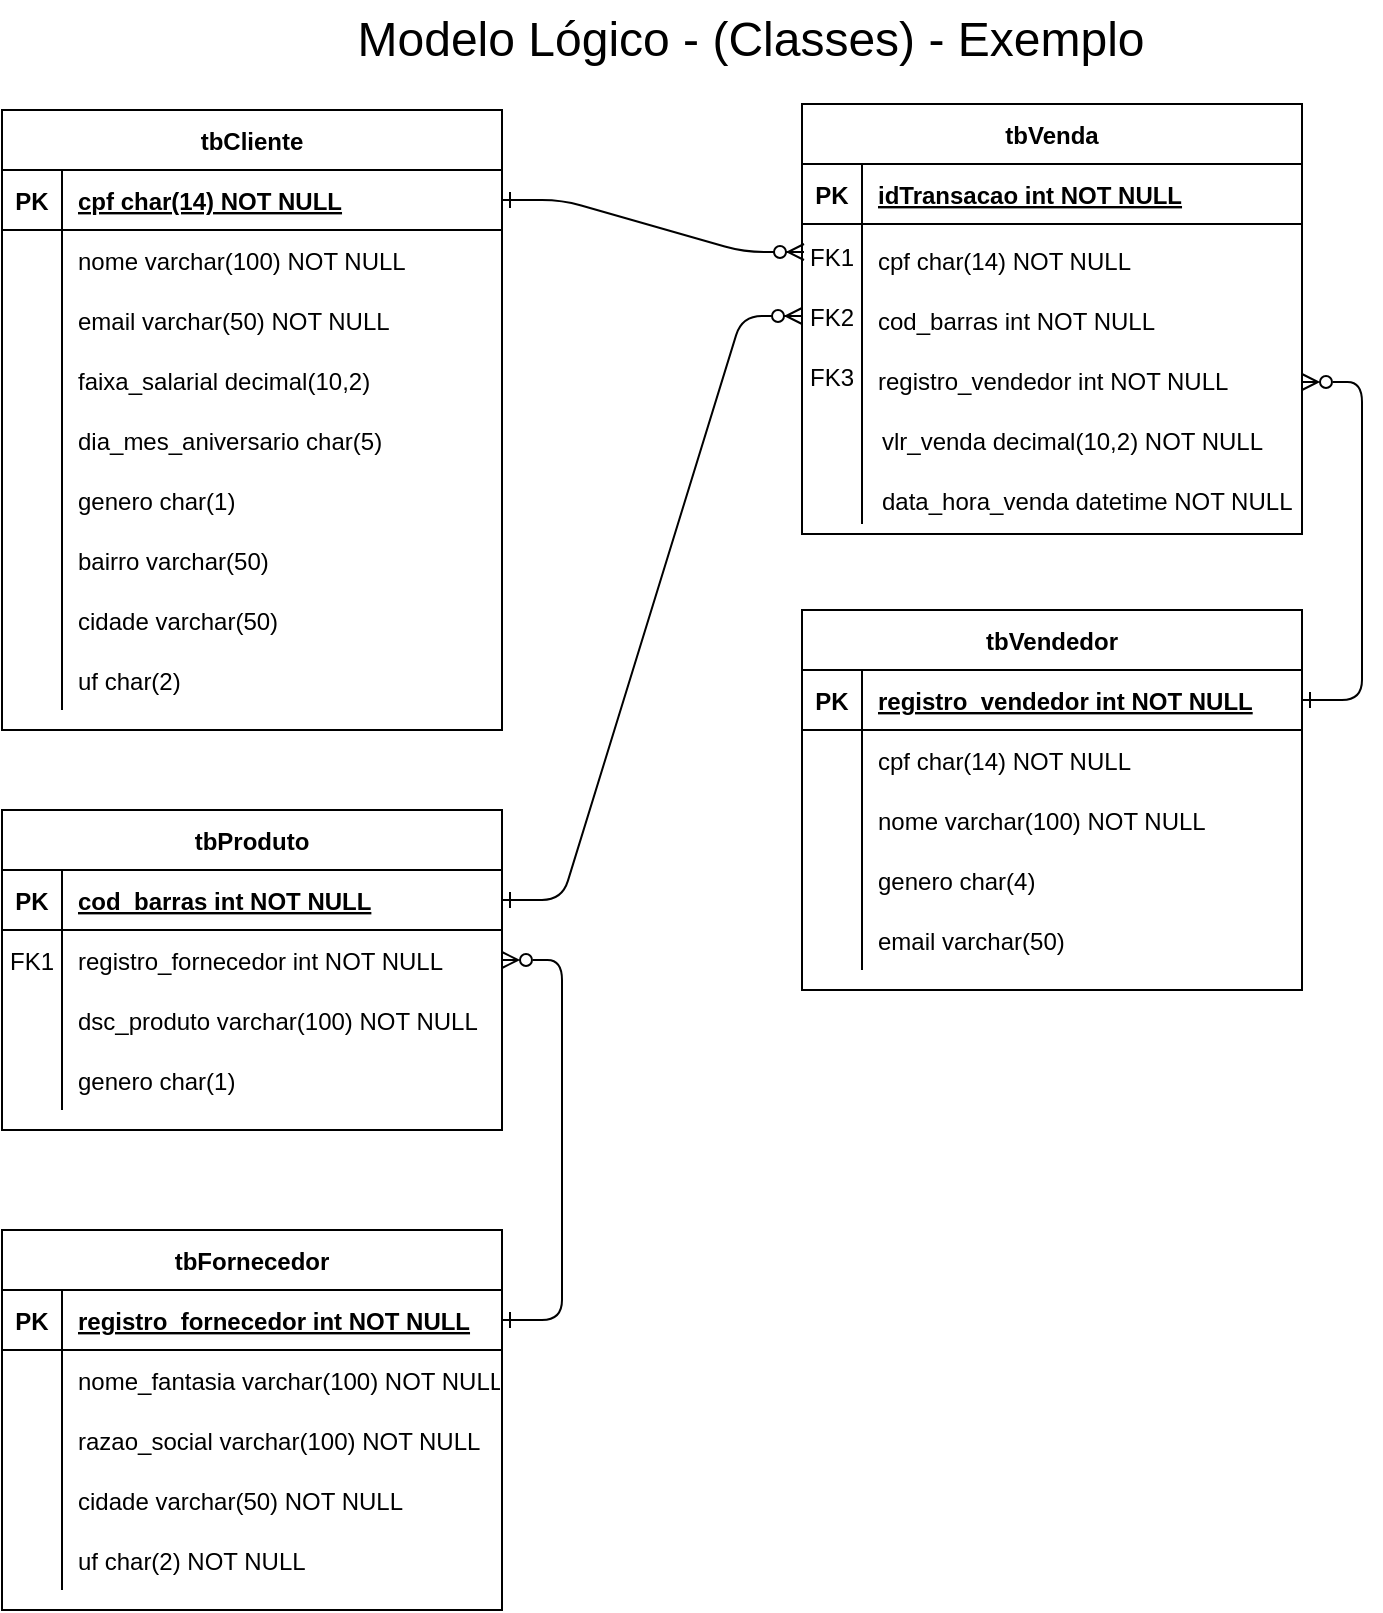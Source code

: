 <mxfile version="20.4.0" type="device"><diagram id="R2lEEEUBdFMjLlhIrx00" name="Page-1"><mxGraphModel dx="1481" dy="864" grid="0" gridSize="10" guides="1" tooltips="1" connect="1" arrows="1" fold="1" page="1" pageScale="1" pageWidth="850" pageHeight="1100" math="0" shadow="0" extFonts="Permanent Marker^https://fonts.googleapis.com/css?family=Permanent+Marker"><root><mxCell id="0"/><mxCell id="1" parent="0"/><mxCell id="C-vyLk0tnHw3VtMMgP7b-1" value="" style="edgeStyle=entityRelationEdgeStyle;endArrow=ERzeroToMany;startArrow=ERone;endFill=1;startFill=0;" parent="1" source="C-vyLk0tnHw3VtMMgP7b-24" edge="1"><mxGeometry width="100" height="100" relative="1" as="geometry"><mxPoint x="340" y="720" as="sourcePoint"/><mxPoint x="441" y="151" as="targetPoint"/></mxGeometry></mxCell><mxCell id="C-vyLk0tnHw3VtMMgP7b-12" value="" style="edgeStyle=entityRelationEdgeStyle;endArrow=ERone;startArrow=ERzeroToMany;endFill=0;startFill=0;entryX=1;entryY=0.5;entryDx=0;entryDy=0;" parent="1" target="C-vyLk0tnHw3VtMMgP7b-14" edge="1"><mxGeometry width="100" height="100" relative="1" as="geometry"><mxPoint x="690" y="216" as="sourcePoint"/><mxPoint x="460" y="205" as="targetPoint"/></mxGeometry></mxCell><mxCell id="C-vyLk0tnHw3VtMMgP7b-13" value="tbVendedor" style="shape=table;startSize=30;container=1;collapsible=1;childLayout=tableLayout;fixedRows=1;rowLines=0;fontStyle=1;align=center;resizeLast=1;" parent="1" vertex="1"><mxGeometry x="440" y="330" width="250" height="190" as="geometry"/></mxCell><mxCell id="C-vyLk0tnHw3VtMMgP7b-14" value="" style="shape=partialRectangle;collapsible=0;dropTarget=0;pointerEvents=0;fillColor=none;points=[[0,0.5],[1,0.5]];portConstraint=eastwest;top=0;left=0;right=0;bottom=1;" parent="C-vyLk0tnHw3VtMMgP7b-13" vertex="1"><mxGeometry y="30" width="250" height="30" as="geometry"/></mxCell><mxCell id="C-vyLk0tnHw3VtMMgP7b-15" value="PK" style="shape=partialRectangle;overflow=hidden;connectable=0;fillColor=none;top=0;left=0;bottom=0;right=0;fontStyle=1;" parent="C-vyLk0tnHw3VtMMgP7b-14" vertex="1"><mxGeometry width="30" height="30" as="geometry"><mxRectangle width="30" height="30" as="alternateBounds"/></mxGeometry></mxCell><mxCell id="C-vyLk0tnHw3VtMMgP7b-16" value="registro_vendedor int NOT NULL " style="shape=partialRectangle;overflow=hidden;connectable=0;fillColor=none;top=0;left=0;bottom=0;right=0;align=left;spacingLeft=6;fontStyle=5;" parent="C-vyLk0tnHw3VtMMgP7b-14" vertex="1"><mxGeometry x="30" width="220" height="30" as="geometry"><mxRectangle width="220" height="30" as="alternateBounds"/></mxGeometry></mxCell><mxCell id="C-vyLk0tnHw3VtMMgP7b-17" value="" style="shape=partialRectangle;collapsible=0;dropTarget=0;pointerEvents=0;fillColor=none;points=[[0,0.5],[1,0.5]];portConstraint=eastwest;top=0;left=0;right=0;bottom=0;" parent="C-vyLk0tnHw3VtMMgP7b-13" vertex="1"><mxGeometry y="60" width="250" height="30" as="geometry"/></mxCell><mxCell id="C-vyLk0tnHw3VtMMgP7b-18" value="" style="shape=partialRectangle;overflow=hidden;connectable=0;fillColor=none;top=0;left=0;bottom=0;right=0;" parent="C-vyLk0tnHw3VtMMgP7b-17" vertex="1"><mxGeometry width="30" height="30" as="geometry"><mxRectangle width="30" height="30" as="alternateBounds"/></mxGeometry></mxCell><mxCell id="C-vyLk0tnHw3VtMMgP7b-19" value="cpf char(14) NOT NULL" style="shape=partialRectangle;overflow=hidden;connectable=0;fillColor=none;top=0;left=0;bottom=0;right=0;align=left;spacingLeft=6;" parent="C-vyLk0tnHw3VtMMgP7b-17" vertex="1"><mxGeometry x="30" width="220" height="30" as="geometry"><mxRectangle width="220" height="30" as="alternateBounds"/></mxGeometry></mxCell><mxCell id="C-vyLk0tnHw3VtMMgP7b-20" value="" style="shape=partialRectangle;collapsible=0;dropTarget=0;pointerEvents=0;fillColor=none;points=[[0,0.5],[1,0.5]];portConstraint=eastwest;top=0;left=0;right=0;bottom=0;" parent="C-vyLk0tnHw3VtMMgP7b-13" vertex="1"><mxGeometry y="90" width="250" height="30" as="geometry"/></mxCell><mxCell id="C-vyLk0tnHw3VtMMgP7b-21" value="" style="shape=partialRectangle;overflow=hidden;connectable=0;fillColor=none;top=0;left=0;bottom=0;right=0;" parent="C-vyLk0tnHw3VtMMgP7b-20" vertex="1"><mxGeometry width="30" height="30" as="geometry"><mxRectangle width="30" height="30" as="alternateBounds"/></mxGeometry></mxCell><mxCell id="C-vyLk0tnHw3VtMMgP7b-22" value="nome varchar(100) NOT NULL" style="shape=partialRectangle;overflow=hidden;connectable=0;fillColor=none;top=0;left=0;bottom=0;right=0;align=left;spacingLeft=6;" parent="C-vyLk0tnHw3VtMMgP7b-20" vertex="1"><mxGeometry x="30" width="220" height="30" as="geometry"><mxRectangle width="220" height="30" as="alternateBounds"/></mxGeometry></mxCell><mxCell id="yFtT9r6YuadzqLLczPgv-35" value="" style="shape=partialRectangle;collapsible=0;dropTarget=0;pointerEvents=0;fillColor=none;points=[[0,0.5],[1,0.5]];portConstraint=eastwest;top=0;left=0;right=0;bottom=0;" parent="C-vyLk0tnHw3VtMMgP7b-13" vertex="1"><mxGeometry y="120" width="250" height="30" as="geometry"/></mxCell><mxCell id="yFtT9r6YuadzqLLczPgv-36" value="" style="shape=partialRectangle;overflow=hidden;connectable=0;fillColor=none;top=0;left=0;bottom=0;right=0;" parent="yFtT9r6YuadzqLLczPgv-35" vertex="1"><mxGeometry width="30" height="30" as="geometry"><mxRectangle width="30" height="30" as="alternateBounds"/></mxGeometry></mxCell><mxCell id="yFtT9r6YuadzqLLczPgv-37" value="genero char(4)" style="shape=partialRectangle;overflow=hidden;connectable=0;fillColor=none;top=0;left=0;bottom=0;right=0;align=left;spacingLeft=6;" parent="yFtT9r6YuadzqLLczPgv-35" vertex="1"><mxGeometry x="30" width="220" height="30" as="geometry"><mxRectangle width="220" height="30" as="alternateBounds"/></mxGeometry></mxCell><mxCell id="yFtT9r6YuadzqLLczPgv-38" value="" style="shape=partialRectangle;collapsible=0;dropTarget=0;pointerEvents=0;fillColor=none;points=[[0,0.5],[1,0.5]];portConstraint=eastwest;top=0;left=0;right=0;bottom=0;" parent="C-vyLk0tnHw3VtMMgP7b-13" vertex="1"><mxGeometry y="150" width="250" height="30" as="geometry"/></mxCell><mxCell id="yFtT9r6YuadzqLLczPgv-39" value="" style="shape=partialRectangle;overflow=hidden;connectable=0;fillColor=none;top=0;left=0;bottom=0;right=0;" parent="yFtT9r6YuadzqLLczPgv-38" vertex="1"><mxGeometry width="30" height="30" as="geometry"><mxRectangle width="30" height="30" as="alternateBounds"/></mxGeometry></mxCell><mxCell id="yFtT9r6YuadzqLLczPgv-40" value="email varchar(50)" style="shape=partialRectangle;overflow=hidden;connectable=0;fillColor=none;top=0;left=0;bottom=0;right=0;align=left;spacingLeft=6;" parent="yFtT9r6YuadzqLLczPgv-38" vertex="1"><mxGeometry x="30" width="220" height="30" as="geometry"><mxRectangle width="220" height="30" as="alternateBounds"/></mxGeometry></mxCell><mxCell id="C-vyLk0tnHw3VtMMgP7b-23" value="tbCliente" style="shape=table;startSize=30;container=1;collapsible=1;childLayout=tableLayout;fixedRows=1;rowLines=0;fontStyle=1;align=center;resizeLast=1;" parent="1" vertex="1"><mxGeometry x="40" y="80" width="250" height="310" as="geometry"/></mxCell><mxCell id="C-vyLk0tnHw3VtMMgP7b-24" value="" style="shape=partialRectangle;collapsible=0;dropTarget=0;pointerEvents=0;fillColor=none;points=[[0,0.5],[1,0.5]];portConstraint=eastwest;top=0;left=0;right=0;bottom=1;" parent="C-vyLk0tnHw3VtMMgP7b-23" vertex="1"><mxGeometry y="30" width="250" height="30" as="geometry"/></mxCell><mxCell id="C-vyLk0tnHw3VtMMgP7b-25" value="PK" style="shape=partialRectangle;overflow=hidden;connectable=0;fillColor=none;top=0;left=0;bottom=0;right=0;fontStyle=1;" parent="C-vyLk0tnHw3VtMMgP7b-24" vertex="1"><mxGeometry width="30" height="30" as="geometry"><mxRectangle width="30" height="30" as="alternateBounds"/></mxGeometry></mxCell><mxCell id="C-vyLk0tnHw3VtMMgP7b-26" value="cpf char(14) NOT NULL " style="shape=partialRectangle;overflow=hidden;connectable=0;fillColor=none;top=0;left=0;bottom=0;right=0;align=left;spacingLeft=6;fontStyle=5;" parent="C-vyLk0tnHw3VtMMgP7b-24" vertex="1"><mxGeometry x="30" width="220" height="30" as="geometry"><mxRectangle width="220" height="30" as="alternateBounds"/></mxGeometry></mxCell><mxCell id="C-vyLk0tnHw3VtMMgP7b-27" value="" style="shape=partialRectangle;collapsible=0;dropTarget=0;pointerEvents=0;fillColor=none;points=[[0,0.5],[1,0.5]];portConstraint=eastwest;top=0;left=0;right=0;bottom=0;" parent="C-vyLk0tnHw3VtMMgP7b-23" vertex="1"><mxGeometry y="60" width="250" height="30" as="geometry"/></mxCell><mxCell id="C-vyLk0tnHw3VtMMgP7b-28" value="" style="shape=partialRectangle;overflow=hidden;connectable=0;fillColor=none;top=0;left=0;bottom=0;right=0;" parent="C-vyLk0tnHw3VtMMgP7b-27" vertex="1"><mxGeometry width="30" height="30" as="geometry"><mxRectangle width="30" height="30" as="alternateBounds"/></mxGeometry></mxCell><mxCell id="C-vyLk0tnHw3VtMMgP7b-29" value="nome varchar(100) NOT NULL" style="shape=partialRectangle;overflow=hidden;connectable=0;fillColor=none;top=0;left=0;bottom=0;right=0;align=left;spacingLeft=6;" parent="C-vyLk0tnHw3VtMMgP7b-27" vertex="1"><mxGeometry x="30" width="220" height="30" as="geometry"><mxRectangle width="220" height="30" as="alternateBounds"/></mxGeometry></mxCell><mxCell id="yFtT9r6YuadzqLLczPgv-1" value="" style="shape=partialRectangle;collapsible=0;dropTarget=0;pointerEvents=0;fillColor=none;points=[[0,0.5],[1,0.5]];portConstraint=eastwest;top=0;left=0;right=0;bottom=0;" parent="C-vyLk0tnHw3VtMMgP7b-23" vertex="1"><mxGeometry y="90" width="250" height="30" as="geometry"/></mxCell><mxCell id="yFtT9r6YuadzqLLczPgv-2" value="" style="shape=partialRectangle;overflow=hidden;connectable=0;fillColor=none;top=0;left=0;bottom=0;right=0;" parent="yFtT9r6YuadzqLLczPgv-1" vertex="1"><mxGeometry width="30" height="30" as="geometry"><mxRectangle width="30" height="30" as="alternateBounds"/></mxGeometry></mxCell><mxCell id="yFtT9r6YuadzqLLczPgv-3" value="email varchar(50) NOT NULL" style="shape=partialRectangle;overflow=hidden;connectable=0;fillColor=none;top=0;left=0;bottom=0;right=0;align=left;spacingLeft=6;" parent="yFtT9r6YuadzqLLczPgv-1" vertex="1"><mxGeometry x="30" width="220" height="30" as="geometry"><mxRectangle width="220" height="30" as="alternateBounds"/></mxGeometry></mxCell><mxCell id="yFtT9r6YuadzqLLczPgv-4" value="" style="shape=partialRectangle;collapsible=0;dropTarget=0;pointerEvents=0;fillColor=none;points=[[0,0.5],[1,0.5]];portConstraint=eastwest;top=0;left=0;right=0;bottom=0;" parent="C-vyLk0tnHw3VtMMgP7b-23" vertex="1"><mxGeometry y="120" width="250" height="30" as="geometry"/></mxCell><mxCell id="yFtT9r6YuadzqLLczPgv-5" value="" style="shape=partialRectangle;overflow=hidden;connectable=0;fillColor=none;top=0;left=0;bottom=0;right=0;" parent="yFtT9r6YuadzqLLczPgv-4" vertex="1"><mxGeometry width="30" height="30" as="geometry"><mxRectangle width="30" height="30" as="alternateBounds"/></mxGeometry></mxCell><mxCell id="yFtT9r6YuadzqLLczPgv-6" value="faixa_salarial decimal(10,2) " style="shape=partialRectangle;overflow=hidden;connectable=0;fillColor=none;top=0;left=0;bottom=0;right=0;align=left;spacingLeft=6;" parent="yFtT9r6YuadzqLLczPgv-4" vertex="1"><mxGeometry x="30" width="220" height="30" as="geometry"><mxRectangle width="220" height="30" as="alternateBounds"/></mxGeometry></mxCell><mxCell id="yFtT9r6YuadzqLLczPgv-7" value="" style="shape=partialRectangle;collapsible=0;dropTarget=0;pointerEvents=0;fillColor=none;points=[[0,0.5],[1,0.5]];portConstraint=eastwest;top=0;left=0;right=0;bottom=0;" parent="C-vyLk0tnHw3VtMMgP7b-23" vertex="1"><mxGeometry y="150" width="250" height="30" as="geometry"/></mxCell><mxCell id="yFtT9r6YuadzqLLczPgv-8" value="" style="shape=partialRectangle;overflow=hidden;connectable=0;fillColor=none;top=0;left=0;bottom=0;right=0;" parent="yFtT9r6YuadzqLLczPgv-7" vertex="1"><mxGeometry width="30" height="30" as="geometry"><mxRectangle width="30" height="30" as="alternateBounds"/></mxGeometry></mxCell><mxCell id="yFtT9r6YuadzqLLczPgv-9" value="dia_mes_aniversario char(5) " style="shape=partialRectangle;overflow=hidden;connectable=0;fillColor=none;top=0;left=0;bottom=0;right=0;align=left;spacingLeft=6;" parent="yFtT9r6YuadzqLLczPgv-7" vertex="1"><mxGeometry x="30" width="220" height="30" as="geometry"><mxRectangle width="220" height="30" as="alternateBounds"/></mxGeometry></mxCell><mxCell id="yFtT9r6YuadzqLLczPgv-10" value="" style="shape=partialRectangle;collapsible=0;dropTarget=0;pointerEvents=0;fillColor=none;points=[[0,0.5],[1,0.5]];portConstraint=eastwest;top=0;left=0;right=0;bottom=0;" parent="C-vyLk0tnHw3VtMMgP7b-23" vertex="1"><mxGeometry y="180" width="250" height="30" as="geometry"/></mxCell><mxCell id="yFtT9r6YuadzqLLczPgv-11" value="" style="shape=partialRectangle;overflow=hidden;connectable=0;fillColor=none;top=0;left=0;bottom=0;right=0;" parent="yFtT9r6YuadzqLLczPgv-10" vertex="1"><mxGeometry width="30" height="30" as="geometry"><mxRectangle width="30" height="30" as="alternateBounds"/></mxGeometry></mxCell><mxCell id="yFtT9r6YuadzqLLczPgv-12" value="genero char(1) " style="shape=partialRectangle;overflow=hidden;connectable=0;fillColor=none;top=0;left=0;bottom=0;right=0;align=left;spacingLeft=6;" parent="yFtT9r6YuadzqLLczPgv-10" vertex="1"><mxGeometry x="30" width="220" height="30" as="geometry"><mxRectangle width="220" height="30" as="alternateBounds"/></mxGeometry></mxCell><mxCell id="yFtT9r6YuadzqLLczPgv-13" value="" style="shape=partialRectangle;collapsible=0;dropTarget=0;pointerEvents=0;fillColor=none;points=[[0,0.5],[1,0.5]];portConstraint=eastwest;top=0;left=0;right=0;bottom=0;" parent="C-vyLk0tnHw3VtMMgP7b-23" vertex="1"><mxGeometry y="210" width="250" height="30" as="geometry"/></mxCell><mxCell id="yFtT9r6YuadzqLLczPgv-14" value="" style="shape=partialRectangle;overflow=hidden;connectable=0;fillColor=none;top=0;left=0;bottom=0;right=0;" parent="yFtT9r6YuadzqLLczPgv-13" vertex="1"><mxGeometry width="30" height="30" as="geometry"><mxRectangle width="30" height="30" as="alternateBounds"/></mxGeometry></mxCell><mxCell id="yFtT9r6YuadzqLLczPgv-15" value="bairro varchar(50) " style="shape=partialRectangle;overflow=hidden;connectable=0;fillColor=none;top=0;left=0;bottom=0;right=0;align=left;spacingLeft=6;" parent="yFtT9r6YuadzqLLczPgv-13" vertex="1"><mxGeometry x="30" width="220" height="30" as="geometry"><mxRectangle width="220" height="30" as="alternateBounds"/></mxGeometry></mxCell><mxCell id="yFtT9r6YuadzqLLczPgv-16" value="" style="shape=partialRectangle;collapsible=0;dropTarget=0;pointerEvents=0;fillColor=none;points=[[0,0.5],[1,0.5]];portConstraint=eastwest;top=0;left=0;right=0;bottom=0;" parent="C-vyLk0tnHw3VtMMgP7b-23" vertex="1"><mxGeometry y="240" width="250" height="30" as="geometry"/></mxCell><mxCell id="yFtT9r6YuadzqLLczPgv-17" value="" style="shape=partialRectangle;overflow=hidden;connectable=0;fillColor=none;top=0;left=0;bottom=0;right=0;" parent="yFtT9r6YuadzqLLczPgv-16" vertex="1"><mxGeometry width="30" height="30" as="geometry"><mxRectangle width="30" height="30" as="alternateBounds"/></mxGeometry></mxCell><mxCell id="yFtT9r6YuadzqLLczPgv-18" value="cidade varchar(50) " style="shape=partialRectangle;overflow=hidden;connectable=0;fillColor=none;top=0;left=0;bottom=0;right=0;align=left;spacingLeft=6;" parent="yFtT9r6YuadzqLLczPgv-16" vertex="1"><mxGeometry x="30" width="220" height="30" as="geometry"><mxRectangle width="220" height="30" as="alternateBounds"/></mxGeometry></mxCell><mxCell id="yFtT9r6YuadzqLLczPgv-19" value="" style="shape=partialRectangle;collapsible=0;dropTarget=0;pointerEvents=0;fillColor=none;points=[[0,0.5],[1,0.5]];portConstraint=eastwest;top=0;left=0;right=0;bottom=0;" parent="C-vyLk0tnHw3VtMMgP7b-23" vertex="1"><mxGeometry y="270" width="250" height="30" as="geometry"/></mxCell><mxCell id="yFtT9r6YuadzqLLczPgv-20" value="" style="shape=partialRectangle;overflow=hidden;connectable=0;fillColor=none;top=0;left=0;bottom=0;right=0;" parent="yFtT9r6YuadzqLLczPgv-19" vertex="1"><mxGeometry width="30" height="30" as="geometry"><mxRectangle width="30" height="30" as="alternateBounds"/></mxGeometry></mxCell><mxCell id="yFtT9r6YuadzqLLczPgv-21" value="uf char(2) " style="shape=partialRectangle;overflow=hidden;connectable=0;fillColor=none;top=0;left=0;bottom=0;right=0;align=left;spacingLeft=6;" parent="yFtT9r6YuadzqLLczPgv-19" vertex="1"><mxGeometry x="30" width="220" height="30" as="geometry"><mxRectangle width="220" height="30" as="alternateBounds"/></mxGeometry></mxCell><mxCell id="yFtT9r6YuadzqLLczPgv-41" value="tbProduto" style="shape=table;startSize=30;container=1;collapsible=1;childLayout=tableLayout;fixedRows=1;rowLines=0;fontStyle=1;align=center;resizeLast=1;" parent="1" vertex="1"><mxGeometry x="40" y="430" width="250" height="160" as="geometry"/></mxCell><mxCell id="yFtT9r6YuadzqLLczPgv-42" value="" style="shape=partialRectangle;collapsible=0;dropTarget=0;pointerEvents=0;fillColor=none;points=[[0,0.5],[1,0.5]];portConstraint=eastwest;top=0;left=0;right=0;bottom=1;" parent="yFtT9r6YuadzqLLczPgv-41" vertex="1"><mxGeometry y="30" width="250" height="30" as="geometry"/></mxCell><mxCell id="yFtT9r6YuadzqLLczPgv-43" value="PK" style="shape=partialRectangle;overflow=hidden;connectable=0;fillColor=none;top=0;left=0;bottom=0;right=0;fontStyle=1;" parent="yFtT9r6YuadzqLLczPgv-42" vertex="1"><mxGeometry width="30" height="30" as="geometry"><mxRectangle width="30" height="30" as="alternateBounds"/></mxGeometry></mxCell><mxCell id="yFtT9r6YuadzqLLczPgv-44" value="cod_barras int NOT NULL " style="shape=partialRectangle;overflow=hidden;connectable=0;fillColor=none;top=0;left=0;bottom=0;right=0;align=left;spacingLeft=6;fontStyle=5;" parent="yFtT9r6YuadzqLLczPgv-42" vertex="1"><mxGeometry x="30" width="220" height="30" as="geometry"><mxRectangle width="220" height="30" as="alternateBounds"/></mxGeometry></mxCell><mxCell id="yFtT9r6YuadzqLLczPgv-45" value="" style="shape=partialRectangle;collapsible=0;dropTarget=0;pointerEvents=0;fillColor=none;points=[[0,0.5],[1,0.5]];portConstraint=eastwest;top=0;left=0;right=0;bottom=0;" parent="yFtT9r6YuadzqLLczPgv-41" vertex="1"><mxGeometry y="60" width="250" height="30" as="geometry"/></mxCell><mxCell id="yFtT9r6YuadzqLLczPgv-46" value="FK1" style="shape=partialRectangle;overflow=hidden;connectable=0;fillColor=none;top=0;left=0;bottom=0;right=0;" parent="yFtT9r6YuadzqLLczPgv-45" vertex="1"><mxGeometry width="30" height="30" as="geometry"><mxRectangle width="30" height="30" as="alternateBounds"/></mxGeometry></mxCell><mxCell id="yFtT9r6YuadzqLLczPgv-47" value="registro_fornecedor int NOT NULL" style="shape=partialRectangle;overflow=hidden;connectable=0;fillColor=none;top=0;left=0;bottom=0;right=0;align=left;spacingLeft=6;" parent="yFtT9r6YuadzqLLczPgv-45" vertex="1"><mxGeometry x="30" width="220" height="30" as="geometry"><mxRectangle width="220" height="30" as="alternateBounds"/></mxGeometry></mxCell><mxCell id="yFtT9r6YuadzqLLczPgv-48" value="" style="shape=partialRectangle;collapsible=0;dropTarget=0;pointerEvents=0;fillColor=none;points=[[0,0.5],[1,0.5]];portConstraint=eastwest;top=0;left=0;right=0;bottom=0;" parent="yFtT9r6YuadzqLLczPgv-41" vertex="1"><mxGeometry y="90" width="250" height="30" as="geometry"/></mxCell><mxCell id="yFtT9r6YuadzqLLczPgv-49" value="" style="shape=partialRectangle;overflow=hidden;connectable=0;fillColor=none;top=0;left=0;bottom=0;right=0;" parent="yFtT9r6YuadzqLLczPgv-48" vertex="1"><mxGeometry width="30" height="30" as="geometry"><mxRectangle width="30" height="30" as="alternateBounds"/></mxGeometry></mxCell><mxCell id="yFtT9r6YuadzqLLczPgv-50" value="dsc_produto varchar(100) NOT NULL" style="shape=partialRectangle;overflow=hidden;connectable=0;fillColor=none;top=0;left=0;bottom=0;right=0;align=left;spacingLeft=6;" parent="yFtT9r6YuadzqLLczPgv-48" vertex="1"><mxGeometry x="30" width="220" height="30" as="geometry"><mxRectangle width="220" height="30" as="alternateBounds"/></mxGeometry></mxCell><mxCell id="yFtT9r6YuadzqLLczPgv-51" value="" style="shape=partialRectangle;collapsible=0;dropTarget=0;pointerEvents=0;fillColor=none;points=[[0,0.5],[1,0.5]];portConstraint=eastwest;top=0;left=0;right=0;bottom=0;" parent="yFtT9r6YuadzqLLczPgv-41" vertex="1"><mxGeometry y="120" width="250" height="30" as="geometry"/></mxCell><mxCell id="yFtT9r6YuadzqLLczPgv-52" value="" style="shape=partialRectangle;overflow=hidden;connectable=0;fillColor=none;top=0;left=0;bottom=0;right=0;" parent="yFtT9r6YuadzqLLczPgv-51" vertex="1"><mxGeometry width="30" height="30" as="geometry"><mxRectangle width="30" height="30" as="alternateBounds"/></mxGeometry></mxCell><mxCell id="yFtT9r6YuadzqLLczPgv-53" value="genero char(1)" style="shape=partialRectangle;overflow=hidden;connectable=0;fillColor=none;top=0;left=0;bottom=0;right=0;align=left;spacingLeft=6;" parent="yFtT9r6YuadzqLLczPgv-51" vertex="1"><mxGeometry x="30" width="220" height="30" as="geometry"><mxRectangle width="220" height="30" as="alternateBounds"/></mxGeometry></mxCell><mxCell id="yFtT9r6YuadzqLLczPgv-57" value="" style="edgeStyle=entityRelationEdgeStyle;endArrow=ERzeroToMany;startArrow=ERone;endFill=1;startFill=0;exitX=1;exitY=0.5;exitDx=0;exitDy=0;" parent="1" source="yFtT9r6YuadzqLLczPgv-42" edge="1"><mxGeometry width="100" height="100" relative="1" as="geometry"><mxPoint x="300" y="135" as="sourcePoint"/><mxPoint x="440" y="183" as="targetPoint"/></mxGeometry></mxCell><mxCell id="yFtT9r6YuadzqLLczPgv-58" value="tbFornecedor" style="shape=table;startSize=30;container=1;collapsible=1;childLayout=tableLayout;fixedRows=1;rowLines=0;fontStyle=1;align=center;resizeLast=1;" parent="1" vertex="1"><mxGeometry x="40" y="640" width="250" height="190" as="geometry"/></mxCell><mxCell id="yFtT9r6YuadzqLLczPgv-59" value="" style="shape=partialRectangle;collapsible=0;dropTarget=0;pointerEvents=0;fillColor=none;points=[[0,0.5],[1,0.5]];portConstraint=eastwest;top=0;left=0;right=0;bottom=1;" parent="yFtT9r6YuadzqLLczPgv-58" vertex="1"><mxGeometry y="30" width="250" height="30" as="geometry"/></mxCell><mxCell id="yFtT9r6YuadzqLLczPgv-60" value="PK" style="shape=partialRectangle;overflow=hidden;connectable=0;fillColor=none;top=0;left=0;bottom=0;right=0;fontStyle=1;" parent="yFtT9r6YuadzqLLczPgv-59" vertex="1"><mxGeometry width="30" height="30" as="geometry"><mxRectangle width="30" height="30" as="alternateBounds"/></mxGeometry></mxCell><mxCell id="yFtT9r6YuadzqLLczPgv-61" value="registro_fornecedor int NOT NULL " style="shape=partialRectangle;overflow=hidden;connectable=0;fillColor=none;top=0;left=0;bottom=0;right=0;align=left;spacingLeft=6;fontStyle=5;" parent="yFtT9r6YuadzqLLczPgv-59" vertex="1"><mxGeometry x="30" width="220" height="30" as="geometry"><mxRectangle width="220" height="30" as="alternateBounds"/></mxGeometry></mxCell><mxCell id="yFtT9r6YuadzqLLczPgv-62" value="" style="shape=partialRectangle;collapsible=0;dropTarget=0;pointerEvents=0;fillColor=none;points=[[0,0.5],[1,0.5]];portConstraint=eastwest;top=0;left=0;right=0;bottom=0;" parent="yFtT9r6YuadzqLLczPgv-58" vertex="1"><mxGeometry y="60" width="250" height="30" as="geometry"/></mxCell><mxCell id="yFtT9r6YuadzqLLczPgv-63" value="" style="shape=partialRectangle;overflow=hidden;connectable=0;fillColor=none;top=0;left=0;bottom=0;right=0;" parent="yFtT9r6YuadzqLLczPgv-62" vertex="1"><mxGeometry width="30" height="30" as="geometry"><mxRectangle width="30" height="30" as="alternateBounds"/></mxGeometry></mxCell><mxCell id="yFtT9r6YuadzqLLczPgv-64" value="nome_fantasia varchar(100) NOT NULL" style="shape=partialRectangle;overflow=hidden;connectable=0;fillColor=none;top=0;left=0;bottom=0;right=0;align=left;spacingLeft=6;" parent="yFtT9r6YuadzqLLczPgv-62" vertex="1"><mxGeometry x="30" width="220" height="30" as="geometry"><mxRectangle width="220" height="30" as="alternateBounds"/></mxGeometry></mxCell><mxCell id="yFtT9r6YuadzqLLczPgv-65" value="" style="shape=partialRectangle;collapsible=0;dropTarget=0;pointerEvents=0;fillColor=none;points=[[0,0.5],[1,0.5]];portConstraint=eastwest;top=0;left=0;right=0;bottom=0;" parent="yFtT9r6YuadzqLLczPgv-58" vertex="1"><mxGeometry y="90" width="250" height="30" as="geometry"/></mxCell><mxCell id="yFtT9r6YuadzqLLczPgv-66" value="" style="shape=partialRectangle;overflow=hidden;connectable=0;fillColor=none;top=0;left=0;bottom=0;right=0;" parent="yFtT9r6YuadzqLLczPgv-65" vertex="1"><mxGeometry width="30" height="30" as="geometry"><mxRectangle width="30" height="30" as="alternateBounds"/></mxGeometry></mxCell><mxCell id="yFtT9r6YuadzqLLczPgv-67" value="razao_social varchar(100) NOT NULL" style="shape=partialRectangle;overflow=hidden;connectable=0;fillColor=none;top=0;left=0;bottom=0;right=0;align=left;spacingLeft=6;" parent="yFtT9r6YuadzqLLczPgv-65" vertex="1"><mxGeometry x="30" width="220" height="30" as="geometry"><mxRectangle width="220" height="30" as="alternateBounds"/></mxGeometry></mxCell><mxCell id="yFtT9r6YuadzqLLczPgv-68" value="" style="shape=partialRectangle;collapsible=0;dropTarget=0;pointerEvents=0;fillColor=none;points=[[0,0.5],[1,0.5]];portConstraint=eastwest;top=0;left=0;right=0;bottom=0;" parent="yFtT9r6YuadzqLLczPgv-58" vertex="1"><mxGeometry y="120" width="250" height="30" as="geometry"/></mxCell><mxCell id="yFtT9r6YuadzqLLczPgv-69" value="" style="shape=partialRectangle;overflow=hidden;connectable=0;fillColor=none;top=0;left=0;bottom=0;right=0;" parent="yFtT9r6YuadzqLLczPgv-68" vertex="1"><mxGeometry width="30" height="30" as="geometry"><mxRectangle width="30" height="30" as="alternateBounds"/></mxGeometry></mxCell><mxCell id="yFtT9r6YuadzqLLczPgv-70" value="cidade varchar(50) NOT NULL" style="shape=partialRectangle;overflow=hidden;connectable=0;fillColor=none;top=0;left=0;bottom=0;right=0;align=left;spacingLeft=6;" parent="yFtT9r6YuadzqLLczPgv-68" vertex="1"><mxGeometry x="30" width="220" height="30" as="geometry"><mxRectangle width="220" height="30" as="alternateBounds"/></mxGeometry></mxCell><mxCell id="yFtT9r6YuadzqLLczPgv-72" value="" style="shape=partialRectangle;collapsible=0;dropTarget=0;pointerEvents=0;fillColor=none;points=[[0,0.5],[1,0.5]];portConstraint=eastwest;top=0;left=0;right=0;bottom=0;" parent="yFtT9r6YuadzqLLczPgv-58" vertex="1"><mxGeometry y="150" width="250" height="30" as="geometry"/></mxCell><mxCell id="yFtT9r6YuadzqLLczPgv-73" value="" style="shape=partialRectangle;overflow=hidden;connectable=0;fillColor=none;top=0;left=0;bottom=0;right=0;" parent="yFtT9r6YuadzqLLczPgv-72" vertex="1"><mxGeometry width="30" height="30" as="geometry"><mxRectangle width="30" height="30" as="alternateBounds"/></mxGeometry></mxCell><mxCell id="yFtT9r6YuadzqLLczPgv-74" value="uf char(2) NOT NULL" style="shape=partialRectangle;overflow=hidden;connectable=0;fillColor=none;top=0;left=0;bottom=0;right=0;align=left;spacingLeft=6;" parent="yFtT9r6YuadzqLLczPgv-72" vertex="1"><mxGeometry x="30" width="220" height="30" as="geometry"><mxRectangle width="220" height="30" as="alternateBounds"/></mxGeometry></mxCell><mxCell id="yFtT9r6YuadzqLLczPgv-71" value="" style="edgeStyle=entityRelationEdgeStyle;endArrow=ERzeroToMany;startArrow=ERone;endFill=0;startFill=0;exitX=1;exitY=0.5;exitDx=0;exitDy=0;" parent="1" target="yFtT9r6YuadzqLLczPgv-45" edge="1"><mxGeometry width="100" height="100" relative="1" as="geometry"><mxPoint x="290" y="685" as="sourcePoint"/><mxPoint x="440" y="360" as="targetPoint"/></mxGeometry></mxCell><mxCell id="yFtT9r6YuadzqLLczPgv-75" value="&lt;font style=&quot;font-size: 24px;&quot;&gt;Modelo Lógico - (Classes) - Exemplo&lt;/font&gt;" style="text;html=1;resizable=0;autosize=1;align=center;verticalAlign=middle;points=[];fillColor=none;strokeColor=none;rounded=0;" parent="1" vertex="1"><mxGeometry x="204" y="25" width="420" height="40" as="geometry"/></mxCell><mxCell id="LCWnZu6kEyn_5zL4nwQS-17" value="tbVenda" style="shape=table;startSize=30;container=1;collapsible=1;childLayout=tableLayout;fixedRows=1;rowLines=0;fontStyle=1;align=center;resizeLast=1;" vertex="1" parent="1"><mxGeometry x="440" y="77" width="250" height="215" as="geometry"/></mxCell><mxCell id="LCWnZu6kEyn_5zL4nwQS-18" value="" style="shape=partialRectangle;collapsible=0;dropTarget=0;pointerEvents=0;fillColor=none;points=[[0,0.5],[1,0.5]];portConstraint=eastwest;top=0;left=0;right=0;bottom=1;" vertex="1" parent="LCWnZu6kEyn_5zL4nwQS-17"><mxGeometry y="30" width="250" height="30" as="geometry"/></mxCell><mxCell id="LCWnZu6kEyn_5zL4nwQS-19" value="PK" style="shape=partialRectangle;overflow=hidden;connectable=0;fillColor=none;top=0;left=0;bottom=0;right=0;fontStyle=1;" vertex="1" parent="LCWnZu6kEyn_5zL4nwQS-18"><mxGeometry width="30" height="30" as="geometry"><mxRectangle width="30" height="30" as="alternateBounds"/></mxGeometry></mxCell><mxCell id="LCWnZu6kEyn_5zL4nwQS-20" value="idTransacao int NOT NULL " style="shape=partialRectangle;overflow=hidden;connectable=0;fillColor=none;top=0;left=0;bottom=0;right=0;align=left;spacingLeft=6;fontStyle=5;" vertex="1" parent="LCWnZu6kEyn_5zL4nwQS-18"><mxGeometry x="30" width="220" height="30" as="geometry"><mxRectangle width="220" height="30" as="alternateBounds"/></mxGeometry></mxCell><mxCell id="LCWnZu6kEyn_5zL4nwQS-21" value="" style="shape=partialRectangle;collapsible=0;dropTarget=0;pointerEvents=0;fillColor=none;points=[[0,0.5],[1,0.5]];portConstraint=eastwest;top=0;left=0;right=0;bottom=0;" vertex="1" parent="LCWnZu6kEyn_5zL4nwQS-17"><mxGeometry y="60" width="250" height="30" as="geometry"/></mxCell><mxCell id="LCWnZu6kEyn_5zL4nwQS-22" value="" style="shape=partialRectangle;overflow=hidden;connectable=0;fillColor=none;top=0;left=0;bottom=0;right=0;" vertex="1" parent="LCWnZu6kEyn_5zL4nwQS-21"><mxGeometry width="30" height="30" as="geometry"><mxRectangle width="30" height="30" as="alternateBounds"/></mxGeometry></mxCell><mxCell id="LCWnZu6kEyn_5zL4nwQS-23" value="" style="shape=partialRectangle;overflow=hidden;connectable=0;fillColor=none;top=0;left=0;bottom=0;right=0;align=left;spacingLeft=6;" vertex="1" parent="LCWnZu6kEyn_5zL4nwQS-21"><mxGeometry x="30" width="220" height="30" as="geometry"><mxRectangle width="220" height="30" as="alternateBounds"/></mxGeometry></mxCell><mxCell id="LCWnZu6kEyn_5zL4nwQS-24" value="" style="shape=partialRectangle;collapsible=0;dropTarget=0;pointerEvents=0;fillColor=none;points=[[0,0.5],[1,0.5]];portConstraint=eastwest;top=0;left=0;right=0;bottom=0;" vertex="1" parent="LCWnZu6kEyn_5zL4nwQS-17"><mxGeometry y="90" width="250" height="30" as="geometry"/></mxCell><mxCell id="LCWnZu6kEyn_5zL4nwQS-25" value="" style="shape=partialRectangle;overflow=hidden;connectable=0;fillColor=none;top=0;left=0;bottom=0;right=0;" vertex="1" parent="LCWnZu6kEyn_5zL4nwQS-24"><mxGeometry width="30" height="30" as="geometry"><mxRectangle width="30" height="30" as="alternateBounds"/></mxGeometry></mxCell><mxCell id="LCWnZu6kEyn_5zL4nwQS-26" value="" style="shape=partialRectangle;overflow=hidden;connectable=0;fillColor=none;top=0;left=0;bottom=0;right=0;align=left;spacingLeft=6;" vertex="1" parent="LCWnZu6kEyn_5zL4nwQS-24"><mxGeometry x="30" width="220" height="30" as="geometry"><mxRectangle width="220" height="30" as="alternateBounds"/></mxGeometry></mxCell><mxCell id="LCWnZu6kEyn_5zL4nwQS-27" value="" style="shape=partialRectangle;collapsible=0;dropTarget=0;pointerEvents=0;fillColor=none;points=[[0,0.5],[1,0.5]];portConstraint=eastwest;top=0;left=0;right=0;bottom=0;" vertex="1" parent="LCWnZu6kEyn_5zL4nwQS-17"><mxGeometry y="120" width="250" height="30" as="geometry"/></mxCell><mxCell id="LCWnZu6kEyn_5zL4nwQS-28" value="" style="shape=partialRectangle;overflow=hidden;connectable=0;fillColor=none;top=0;left=0;bottom=0;right=0;" vertex="1" parent="LCWnZu6kEyn_5zL4nwQS-27"><mxGeometry width="30" height="30" as="geometry"><mxRectangle width="30" height="30" as="alternateBounds"/></mxGeometry></mxCell><mxCell id="LCWnZu6kEyn_5zL4nwQS-29" value="" style="shape=partialRectangle;overflow=hidden;connectable=0;fillColor=none;top=0;left=0;bottom=0;right=0;align=left;spacingLeft=6;" vertex="1" parent="LCWnZu6kEyn_5zL4nwQS-27"><mxGeometry x="30" width="220" height="30" as="geometry"><mxRectangle width="220" height="30" as="alternateBounds"/></mxGeometry></mxCell><mxCell id="LCWnZu6kEyn_5zL4nwQS-30" value="" style="shape=partialRectangle;collapsible=0;dropTarget=0;pointerEvents=0;fillColor=none;points=[[0,0.5],[1,0.5]];portConstraint=eastwest;top=0;left=0;right=0;bottom=0;" vertex="1" parent="LCWnZu6kEyn_5zL4nwQS-17"><mxGeometry y="150" width="250" height="30" as="geometry"/></mxCell><mxCell id="LCWnZu6kEyn_5zL4nwQS-31" value="" style="shape=partialRectangle;overflow=hidden;connectable=0;fillColor=none;top=0;left=0;bottom=0;right=0;" vertex="1" parent="LCWnZu6kEyn_5zL4nwQS-30"><mxGeometry width="30" height="30" as="geometry"><mxRectangle width="30" height="30" as="alternateBounds"/></mxGeometry></mxCell><mxCell id="LCWnZu6kEyn_5zL4nwQS-32" value="" style="shape=partialRectangle;overflow=hidden;connectable=0;fillColor=none;top=0;left=0;bottom=0;right=0;align=left;spacingLeft=6;" vertex="1" parent="LCWnZu6kEyn_5zL4nwQS-30"><mxGeometry x="30" width="220" height="30" as="geometry"><mxRectangle width="220" height="30" as="alternateBounds"/></mxGeometry></mxCell><mxCell id="LCWnZu6kEyn_5zL4nwQS-41" value="" style="shape=partialRectangle;collapsible=0;dropTarget=0;pointerEvents=0;fillColor=none;points=[[0,0.5],[1,0.5]];portConstraint=eastwest;top=0;left=0;right=0;bottom=0;" vertex="1" parent="LCWnZu6kEyn_5zL4nwQS-17"><mxGeometry y="180" width="250" height="30" as="geometry"/></mxCell><mxCell id="LCWnZu6kEyn_5zL4nwQS-42" value="" style="shape=partialRectangle;overflow=hidden;connectable=0;fillColor=none;top=0;left=0;bottom=0;right=0;" vertex="1" parent="LCWnZu6kEyn_5zL4nwQS-41"><mxGeometry width="30" height="30" as="geometry"><mxRectangle width="30" height="30" as="alternateBounds"/></mxGeometry></mxCell><mxCell id="LCWnZu6kEyn_5zL4nwQS-43" value="" style="shape=partialRectangle;overflow=hidden;connectable=0;fillColor=none;top=0;left=0;bottom=0;right=0;align=left;spacingLeft=6;" vertex="1" parent="LCWnZu6kEyn_5zL4nwQS-41"><mxGeometry x="30" width="220" height="30" as="geometry"><mxRectangle width="220" height="30" as="alternateBounds"/></mxGeometry></mxCell><mxCell id="LCWnZu6kEyn_5zL4nwQS-33" value="cpf char(14) NOT NULL" style="shape=partialRectangle;overflow=hidden;connectable=0;fillColor=none;top=0;left=0;bottom=0;right=0;align=left;spacingLeft=6;" vertex="1" parent="1"><mxGeometry x="470" y="140" width="220" height="30" as="geometry"><mxRectangle width="220" height="30" as="alternateBounds"/></mxGeometry></mxCell><mxCell id="LCWnZu6kEyn_5zL4nwQS-34" value="cod_barras int NOT NULL" style="shape=partialRectangle;overflow=hidden;connectable=0;fillColor=none;top=0;left=0;bottom=0;right=0;align=left;spacingLeft=6;" vertex="1" parent="1"><mxGeometry x="470" y="170" width="220" height="30" as="geometry"><mxRectangle width="220" height="30" as="alternateBounds"/></mxGeometry></mxCell><mxCell id="LCWnZu6kEyn_5zL4nwQS-35" value="registro_vendedor int NOT NULL" style="shape=partialRectangle;overflow=hidden;connectable=0;fillColor=none;top=0;left=0;bottom=0;right=0;align=left;spacingLeft=6;" vertex="1" parent="1"><mxGeometry x="470" y="200" width="220" height="30" as="geometry"><mxRectangle width="220" height="30" as="alternateBounds"/></mxGeometry></mxCell><mxCell id="LCWnZu6kEyn_5zL4nwQS-36" value="data_hora_venda datetime NOT NULL" style="shape=partialRectangle;overflow=hidden;connectable=0;fillColor=none;top=0;left=0;bottom=0;right=0;align=left;spacingLeft=6;" vertex="1" parent="1"><mxGeometry x="472" y="260" width="220" height="30" as="geometry"><mxRectangle width="220" height="30" as="alternateBounds"/></mxGeometry></mxCell><mxCell id="LCWnZu6kEyn_5zL4nwQS-37" value="vlr_venda decimal(10,2) NOT NULL" style="shape=partialRectangle;overflow=hidden;connectable=0;fillColor=none;top=0;left=0;bottom=0;right=0;align=left;spacingLeft=6;" vertex="1" parent="1"><mxGeometry x="472" y="230" width="220" height="30" as="geometry"><mxRectangle width="220" height="30" as="alternateBounds"/></mxGeometry></mxCell><mxCell id="LCWnZu6kEyn_5zL4nwQS-38" value="FK1" style="shape=partialRectangle;overflow=hidden;connectable=0;fillColor=none;top=0;left=0;bottom=0;right=0;" vertex="1" parent="1"><mxGeometry x="440" y="138" width="30" height="30" as="geometry"><mxRectangle width="30" height="30" as="alternateBounds"/></mxGeometry></mxCell><mxCell id="LCWnZu6kEyn_5zL4nwQS-39" value="FK3" style="shape=partialRectangle;overflow=hidden;connectable=0;fillColor=none;top=0;left=0;bottom=0;right=0;" vertex="1" parent="1"><mxGeometry x="440" y="198" width="30" height="30" as="geometry"><mxRectangle width="30" height="30" as="alternateBounds"/></mxGeometry></mxCell><mxCell id="LCWnZu6kEyn_5zL4nwQS-40" value="FK2" style="shape=partialRectangle;overflow=hidden;connectable=0;fillColor=none;top=0;left=0;bottom=0;right=0;" vertex="1" parent="1"><mxGeometry x="440" y="168" width="30" height="30" as="geometry"><mxRectangle width="30" height="30" as="alternateBounds"/></mxGeometry></mxCell></root></mxGraphModel></diagram></mxfile>
